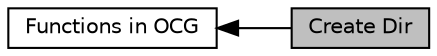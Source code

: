 digraph "Create Dir"
{
  edge [fontname="Helvetica",fontsize="10",labelfontname="Helvetica",labelfontsize="10"];
  node [fontname="Helvetica",fontsize="10",shape=box];
  rankdir=LR;
  Node1 [label="Create Dir",height=0.2,width=0.4,color="black", fillcolor="grey75", style="filled", fontcolor="black",tooltip="Create directory in OUTPUT_DIR for current emulation."];
  Node2 [label="Functions in OCG",height=0.2,width=0.4,color="black", fillcolor="white", style="filled",URL="$group____fn.html",tooltip="describing all the functions used by OCG"];
  Node2->Node1 [shape=plaintext, dir="back", style="solid"];
}
